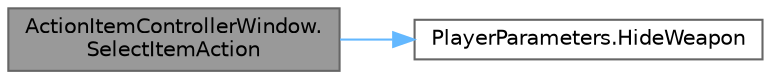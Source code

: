 digraph "ActionItemControllerWindow.SelectItemAction"
{
 // LATEX_PDF_SIZE
  bgcolor="transparent";
  edge [fontname=Helvetica,fontsize=10,labelfontname=Helvetica,labelfontsize=10];
  node [fontname=Helvetica,fontsize=10,shape=box,height=0.2,width=0.4];
  rankdir="LR";
  Node1 [id="Node000001",label="ActionItemControllerWindow.\lSelectItemAction",height=0.2,width=0.4,color="gray40", fillcolor="grey60", style="filled", fontcolor="black",tooltip=" "];
  Node1 -> Node2 [id="edge2_Node000001_Node000002",color="steelblue1",style="solid",tooltip=" "];
  Node2 [id="Node000002",label="PlayerParameters.HideWeapon",height=0.2,width=0.4,color="grey40", fillcolor="white", style="filled",URL="$class_player_parameters.html#af2874d35e7fec25eed1d90047cdf4c2a",tooltip=" "];
}
